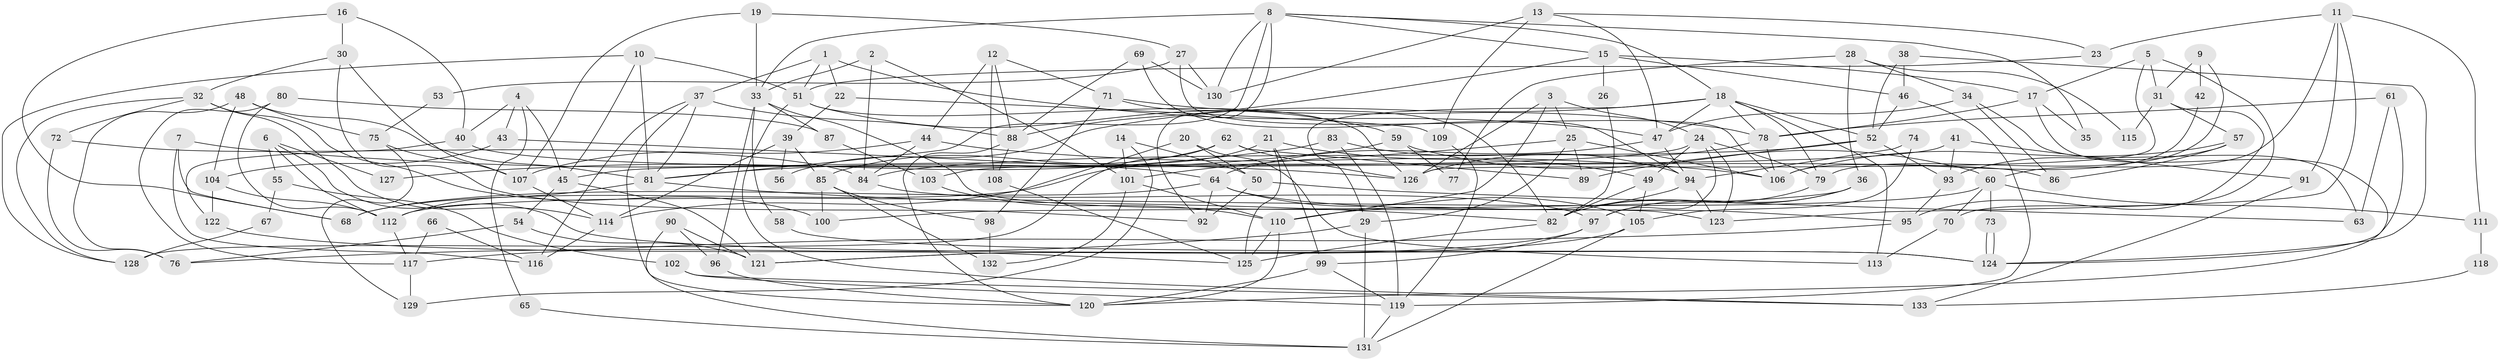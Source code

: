 // Generated by graph-tools (version 1.1) at 2025/49/03/09/25 04:49:34]
// undirected, 133 vertices, 266 edges
graph export_dot {
graph [start="1"]
  node [color=gray90,style=filled];
  1;
  2;
  3;
  4;
  5;
  6;
  7;
  8;
  9;
  10;
  11;
  12;
  13;
  14;
  15;
  16;
  17;
  18;
  19;
  20;
  21;
  22;
  23;
  24;
  25;
  26;
  27;
  28;
  29;
  30;
  31;
  32;
  33;
  34;
  35;
  36;
  37;
  38;
  39;
  40;
  41;
  42;
  43;
  44;
  45;
  46;
  47;
  48;
  49;
  50;
  51;
  52;
  53;
  54;
  55;
  56;
  57;
  58;
  59;
  60;
  61;
  62;
  63;
  64;
  65;
  66;
  67;
  68;
  69;
  70;
  71;
  72;
  73;
  74;
  75;
  76;
  77;
  78;
  79;
  80;
  81;
  82;
  83;
  84;
  85;
  86;
  87;
  88;
  89;
  90;
  91;
  92;
  93;
  94;
  95;
  96;
  97;
  98;
  99;
  100;
  101;
  102;
  103;
  104;
  105;
  106;
  107;
  108;
  109;
  110;
  111;
  112;
  113;
  114;
  115;
  116;
  117;
  118;
  119;
  120;
  121;
  122;
  123;
  124;
  125;
  126;
  127;
  128;
  129;
  130;
  131;
  132;
  133;
  1 -- 37;
  1 -- 47;
  1 -- 22;
  1 -- 51;
  2 -- 101;
  2 -- 84;
  2 -- 33;
  3 -- 110;
  3 -- 25;
  3 -- 24;
  3 -- 126;
  4 -- 40;
  4 -- 45;
  4 -- 43;
  4 -- 65;
  5 -- 17;
  5 -- 126;
  5 -- 31;
  5 -- 70;
  6 -- 124;
  6 -- 112;
  6 -- 55;
  6 -- 127;
  7 -- 126;
  7 -- 68;
  7 -- 116;
  8 -- 81;
  8 -- 33;
  8 -- 15;
  8 -- 18;
  8 -- 35;
  8 -- 92;
  8 -- 130;
  9 -- 31;
  9 -- 79;
  9 -- 42;
  10 -- 51;
  10 -- 45;
  10 -- 81;
  10 -- 128;
  11 -- 60;
  11 -- 123;
  11 -- 23;
  11 -- 91;
  11 -- 111;
  12 -- 44;
  12 -- 71;
  12 -- 88;
  12 -- 108;
  13 -- 47;
  13 -- 23;
  13 -- 109;
  13 -- 130;
  14 -- 129;
  14 -- 50;
  14 -- 101;
  15 -- 88;
  15 -- 17;
  15 -- 26;
  15 -- 46;
  16 -- 30;
  16 -- 68;
  16 -- 40;
  17 -- 120;
  17 -- 35;
  17 -- 78;
  18 -- 78;
  18 -- 29;
  18 -- 47;
  18 -- 52;
  18 -- 56;
  18 -- 79;
  18 -- 113;
  19 -- 33;
  19 -- 27;
  19 -- 107;
  20 -- 50;
  20 -- 114;
  20 -- 113;
  21 -- 49;
  21 -- 125;
  21 -- 68;
  21 -- 99;
  22 -- 39;
  22 -- 109;
  23 -- 51;
  24 -- 79;
  24 -- 45;
  24 -- 49;
  24 -- 97;
  24 -- 123;
  25 -- 89;
  25 -- 29;
  25 -- 101;
  25 -- 106;
  26 -- 82;
  27 -- 130;
  27 -- 106;
  27 -- 53;
  28 -- 34;
  28 -- 36;
  28 -- 77;
  28 -- 115;
  29 -- 131;
  29 -- 76;
  30 -- 107;
  30 -- 32;
  30 -- 92;
  31 -- 57;
  31 -- 95;
  31 -- 115;
  32 -- 114;
  32 -- 72;
  32 -- 100;
  32 -- 128;
  33 -- 123;
  33 -- 58;
  33 -- 87;
  33 -- 96;
  34 -- 86;
  34 -- 47;
  34 -- 63;
  36 -- 100;
  36 -- 82;
  36 -- 97;
  37 -- 88;
  37 -- 120;
  37 -- 81;
  37 -- 116;
  38 -- 52;
  38 -- 46;
  38 -- 124;
  39 -- 85;
  39 -- 114;
  39 -- 56;
  40 -- 122;
  40 -- 86;
  41 -- 103;
  41 -- 93;
  41 -- 91;
  42 -- 106;
  43 -- 64;
  43 -- 104;
  44 -- 106;
  44 -- 84;
  44 -- 107;
  45 -- 121;
  45 -- 54;
  46 -- 119;
  46 -- 52;
  47 -- 94;
  47 -- 64;
  48 -- 76;
  48 -- 81;
  48 -- 75;
  48 -- 104;
  49 -- 105;
  49 -- 82;
  50 -- 92;
  50 -- 63;
  51 -- 59;
  51 -- 126;
  51 -- 133;
  52 -- 84;
  52 -- 89;
  52 -- 93;
  53 -- 75;
  54 -- 121;
  54 -- 76;
  55 -- 102;
  55 -- 67;
  57 -- 106;
  57 -- 93;
  57 -- 86;
  58 -- 124;
  59 -- 81;
  59 -- 60;
  59 -- 77;
  60 -- 70;
  60 -- 112;
  60 -- 73;
  60 -- 111;
  61 -- 78;
  61 -- 124;
  61 -- 63;
  62 -- 126;
  62 -- 128;
  62 -- 85;
  62 -- 89;
  64 -- 92;
  64 -- 68;
  64 -- 95;
  64 -- 105;
  65 -- 131;
  66 -- 117;
  66 -- 116;
  67 -- 128;
  69 -- 130;
  69 -- 88;
  69 -- 94;
  70 -- 113;
  71 -- 82;
  71 -- 78;
  71 -- 98;
  72 -- 84;
  72 -- 76;
  73 -- 124;
  73 -- 124;
  74 -- 105;
  74 -- 94;
  75 -- 107;
  75 -- 129;
  78 -- 126;
  78 -- 106;
  79 -- 82;
  80 -- 117;
  80 -- 112;
  80 -- 87;
  81 -- 82;
  81 -- 112;
  82 -- 125;
  83 -- 94;
  83 -- 119;
  83 -- 127;
  84 -- 97;
  85 -- 98;
  85 -- 100;
  85 -- 132;
  87 -- 103;
  88 -- 120;
  88 -- 108;
  90 -- 96;
  90 -- 131;
  90 -- 121;
  91 -- 133;
  93 -- 95;
  94 -- 110;
  94 -- 123;
  95 -- 117;
  96 -- 120;
  97 -- 99;
  97 -- 121;
  98 -- 132;
  99 -- 119;
  99 -- 120;
  101 -- 110;
  101 -- 132;
  102 -- 119;
  102 -- 133;
  103 -- 110;
  104 -- 112;
  104 -- 122;
  105 -- 121;
  105 -- 131;
  107 -- 114;
  108 -- 125;
  109 -- 119;
  110 -- 125;
  110 -- 120;
  111 -- 118;
  112 -- 117;
  114 -- 116;
  117 -- 129;
  118 -- 133;
  119 -- 131;
  122 -- 125;
}
